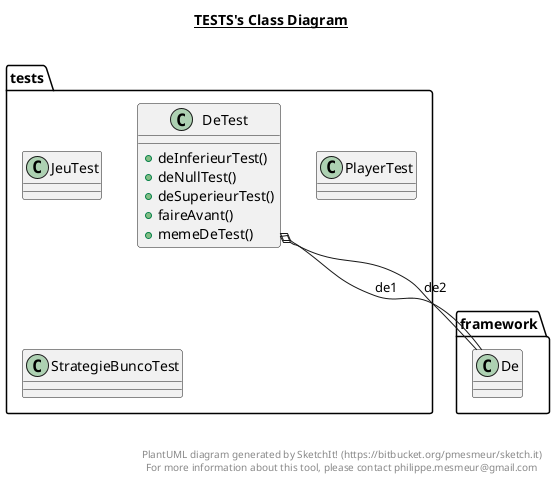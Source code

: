 @startuml

title __TESTS's Class Diagram__\n

  namespace tests {
    class tests.DeTest {
        + deInferieurTest()
        + deNullTest()
        + deSuperieurTest()
        + faireAvant()
        + memeDeTest()
    }
  }
  

  namespace tests {
    class tests.JeuTest {
    }
  }
  

  namespace tests {
    class tests.PlayerTest {
    }
  }
  

  namespace tests {
    class tests.StrategieBuncoTest {
    }
  }
  

  tests.DeTest o-- framework.De : de1
  tests.DeTest o-- framework.De : de2


right footer


PlantUML diagram generated by SketchIt! (https://bitbucket.org/pmesmeur/sketch.it)
For more information about this tool, please contact philippe.mesmeur@gmail.com
endfooter

@enduml
